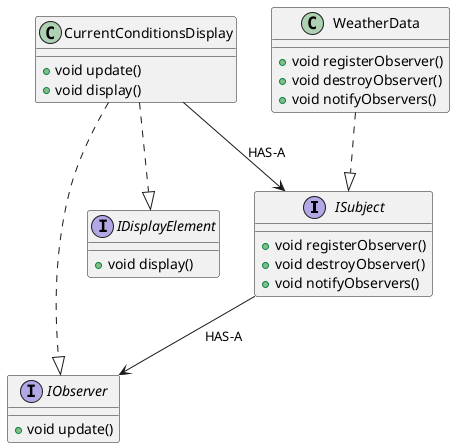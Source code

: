 @startuml

interface ISubject {
    + void registerObserver()
    + void destroyObserver()
    + void notifyObservers()
}

interface IObserver {
    + void update()
}

interface IDisplayElement {
    + void display()
}

class WeatherData {
    + void registerObserver()
    + void destroyObserver()
    + void notifyObservers()
}

class CurrentConditionsDisplay {
    + void update()
    + void display()
}

WeatherData ..|> ISubject
CurrentConditionsDisplay ..|> IObserver
CurrentConditionsDisplay ..|> IDisplayElement
ISubject --> IObserver : "HAS-A"
CurrentConditionsDisplay --> ISubject : "HAS-A"

@enduml